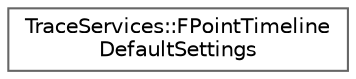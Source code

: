 digraph "Graphical Class Hierarchy"
{
 // INTERACTIVE_SVG=YES
 // LATEX_PDF_SIZE
  bgcolor="transparent";
  edge [fontname=Helvetica,fontsize=10,labelfontname=Helvetica,labelfontsize=10];
  node [fontname=Helvetica,fontsize=10,shape=box,height=0.2,width=0.4];
  rankdir="LR";
  Node0 [id="Node000000",label="TraceServices::FPointTimeline\lDefaultSettings",height=0.2,width=0.4,color="grey40", fillcolor="white", style="filled",URL="$dd/d10/structTraceServices_1_1FPointTimelineDefaultSettings.html",tooltip=" "];
}
